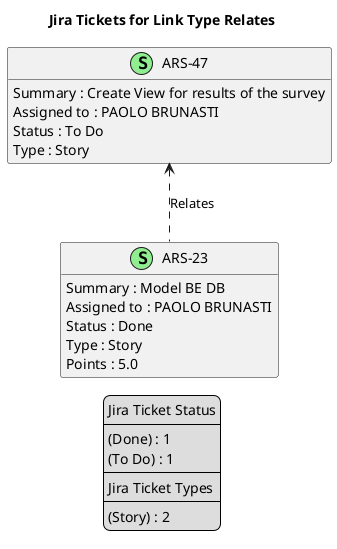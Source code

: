 @startuml
'https://plantuml.com/class-diagram

' GENERATE CLASS DIAGRAM ===========
' Generated at    : Tue May 14 15:35:46 CEST 2024

title Jira Tickets for Link Type Relates
hide empty members

legend
Jira Ticket Status
----
(Done) : 1
(To Do) : 1
----
Jira Ticket Types
----
(Story) : 2
end legend


' Tickets =======
class "ARS-23" << (S,lightgreen) >> {
  Summary : Model BE DB
  Assigned to : PAOLO BRUNASTI
  Status : Done
  Type : Story
  Points : 5.0
}

class "ARS-47" << (S,lightgreen) >> {
  Summary : Create View for results of the survey
  Assigned to : PAOLO BRUNASTI
  Status : To Do
  Type : Story
}



' Links =======
"ARS-47" <.. "ARS-23" : Relates



@enduml

